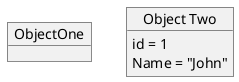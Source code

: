 @startuml Properties

object ObjectOne
object "Object Two" as o2

o2 : id = 1
o2 : Name = "John"

@enduml